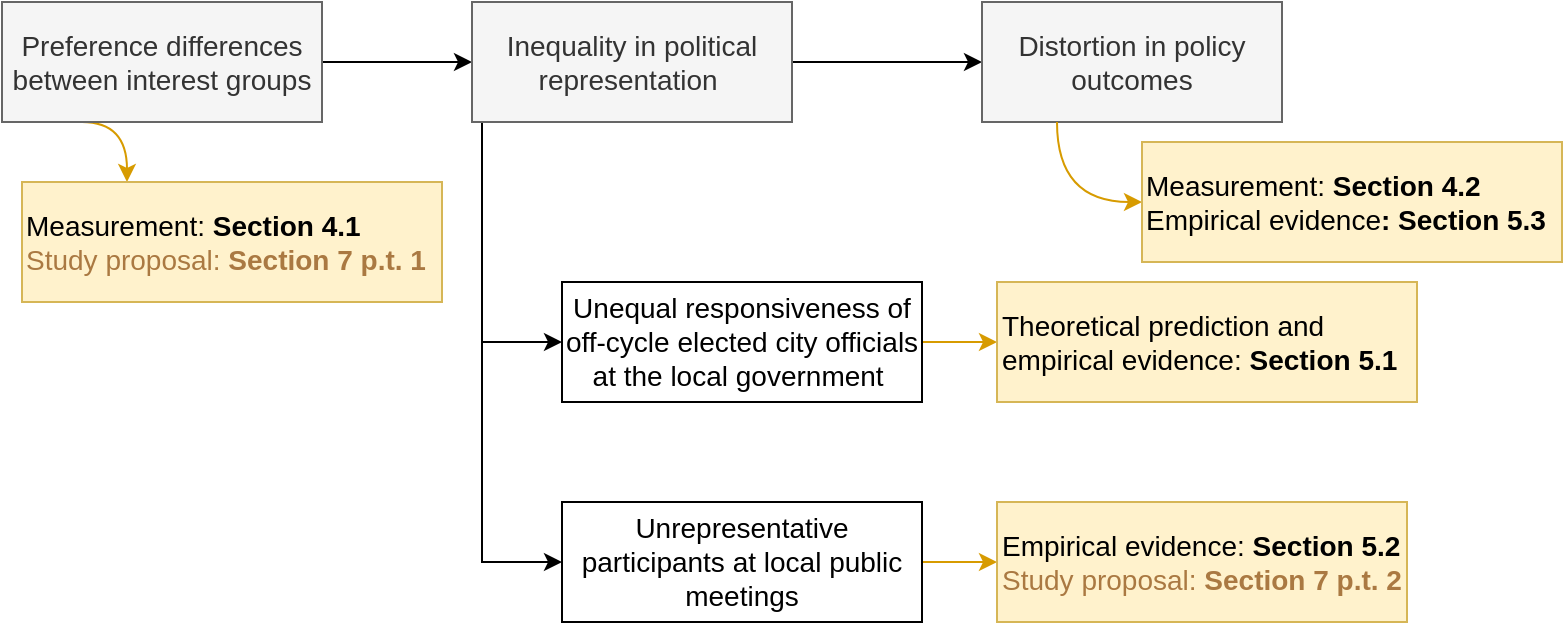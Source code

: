 <mxfile version="22.1.5" type="github">
  <diagram name="Page-1" id="rvGeT7zia2lHMvUj9c5C">
    <mxGraphModel dx="857" dy="570" grid="1" gridSize="10" guides="1" tooltips="1" connect="1" arrows="1" fold="1" page="1" pageScale="1" pageWidth="850" pageHeight="1100" math="0" shadow="0">
      <root>
        <mxCell id="0" />
        <mxCell id="1" parent="0" />
        <mxCell id="pW38bHKlfas4n67EDEkT-9" style="edgeStyle=orthogonalEdgeStyle;rounded=0;orthogonalLoop=1;jettySize=auto;html=1;exitX=1;exitY=0.5;exitDx=0;exitDy=0;entryX=0;entryY=0.5;entryDx=0;entryDy=0;" parent="1" source="pW38bHKlfas4n67EDEkT-1" target="pW38bHKlfas4n67EDEkT-2" edge="1">
          <mxGeometry relative="1" as="geometry" />
        </mxCell>
        <mxCell id="qui1lyOwTPO95bvUMO4C-3" style="edgeStyle=orthogonalEdgeStyle;orthogonalLoop=1;jettySize=auto;html=1;exitX=0.25;exitY=1;exitDx=0;exitDy=0;entryX=0.25;entryY=0;entryDx=0;entryDy=0;curved=1;strokeColor=#d79b00;fillColor=#ffe6cc;" edge="1" parent="1" source="pW38bHKlfas4n67EDEkT-1" target="qui1lyOwTPO95bvUMO4C-1">
          <mxGeometry relative="1" as="geometry" />
        </mxCell>
        <mxCell id="pW38bHKlfas4n67EDEkT-1" value="Preference differences between interest groups" style="text;html=1;align=center;verticalAlign=middle;whiteSpace=wrap;rounded=0;fillColor=#f5f5f5;fontColor=#333333;strokeColor=#666666;fontSize=14;" parent="1" vertex="1">
          <mxGeometry x="30" y="120" width="160" height="60" as="geometry" />
        </mxCell>
        <mxCell id="pW38bHKlfas4n67EDEkT-6" style="edgeStyle=orthogonalEdgeStyle;rounded=0;orthogonalLoop=1;jettySize=auto;html=1;exitX=0.25;exitY=1;exitDx=0;exitDy=0;entryX=0;entryY=0.5;entryDx=0;entryDy=0;" parent="1" source="pW38bHKlfas4n67EDEkT-2" target="pW38bHKlfas4n67EDEkT-5" edge="1">
          <mxGeometry relative="1" as="geometry">
            <Array as="points">
              <mxPoint x="270" y="180" />
              <mxPoint x="270" y="290" />
            </Array>
          </mxGeometry>
        </mxCell>
        <mxCell id="pW38bHKlfas4n67EDEkT-7" style="edgeStyle=orthogonalEdgeStyle;rounded=0;orthogonalLoop=1;jettySize=auto;html=1;exitX=0.25;exitY=1;exitDx=0;exitDy=0;entryX=0;entryY=0.5;entryDx=0;entryDy=0;" parent="1" source="pW38bHKlfas4n67EDEkT-2" target="pW38bHKlfas4n67EDEkT-8" edge="1">
          <mxGeometry relative="1" as="geometry">
            <mxPoint x="330" y="380" as="targetPoint" />
            <Array as="points">
              <mxPoint x="270" y="180" />
              <mxPoint x="270" y="400" />
            </Array>
          </mxGeometry>
        </mxCell>
        <mxCell id="pW38bHKlfas4n67EDEkT-10" style="edgeStyle=orthogonalEdgeStyle;rounded=0;orthogonalLoop=1;jettySize=auto;html=1;exitX=1;exitY=0.5;exitDx=0;exitDy=0;entryX=0;entryY=0.5;entryDx=0;entryDy=0;" parent="1" source="pW38bHKlfas4n67EDEkT-2" target="pW38bHKlfas4n67EDEkT-3" edge="1">
          <mxGeometry relative="1" as="geometry" />
        </mxCell>
        <mxCell id="pW38bHKlfas4n67EDEkT-2" value="Inequality in political representation&amp;nbsp;" style="text;html=1;align=center;verticalAlign=middle;whiteSpace=wrap;rounded=0;fillColor=#f5f5f5;fontColor=#333333;strokeColor=#666666;fontSize=14;" parent="1" vertex="1">
          <mxGeometry x="265" y="120" width="160" height="60" as="geometry" />
        </mxCell>
        <mxCell id="pW38bHKlfas4n67EDEkT-3" value="Distortion in policy outcomes" style="text;html=1;align=center;verticalAlign=middle;whiteSpace=wrap;rounded=0;fillColor=#f5f5f5;fontColor=#333333;strokeColor=#666666;fontSize=14;" parent="1" vertex="1">
          <mxGeometry x="520" y="120" width="150" height="60" as="geometry" />
        </mxCell>
        <mxCell id="qui1lyOwTPO95bvUMO4C-5" style="edgeStyle=orthogonalEdgeStyle;rounded=0;orthogonalLoop=1;jettySize=auto;html=1;exitX=1;exitY=0.5;exitDx=0;exitDy=0;entryX=0;entryY=0.5;entryDx=0;entryDy=0;strokeColor=#d79b00;fillColor=#ffe6cc;" edge="1" parent="1" source="pW38bHKlfas4n67EDEkT-5" target="qui1lyOwTPO95bvUMO4C-4">
          <mxGeometry relative="1" as="geometry" />
        </mxCell>
        <mxCell id="pW38bHKlfas4n67EDEkT-5" value="Unequal responsiveness of off-cycle elected city officials at the local government&amp;nbsp;" style="text;html=1;align=center;verticalAlign=middle;whiteSpace=wrap;rounded=0;fontSize=14;strokeColor=default;" parent="1" vertex="1">
          <mxGeometry x="310" y="260" width="180" height="60" as="geometry" />
        </mxCell>
        <mxCell id="qui1lyOwTPO95bvUMO4C-7" style="edgeStyle=orthogonalEdgeStyle;rounded=0;orthogonalLoop=1;jettySize=auto;html=1;exitX=1;exitY=0.5;exitDx=0;exitDy=0;entryX=0;entryY=0.5;entryDx=0;entryDy=0;strokeColor=#d79b00;fillColor=#ffe6cc;" edge="1" parent="1" source="pW38bHKlfas4n67EDEkT-8" target="qui1lyOwTPO95bvUMO4C-6">
          <mxGeometry relative="1" as="geometry" />
        </mxCell>
        <mxCell id="pW38bHKlfas4n67EDEkT-8" value="Unrepresentative participants at local public meetings" style="text;html=1;align=center;verticalAlign=middle;whiteSpace=wrap;rounded=0;fontSize=14;fillColor=none;strokeColor=default;" parent="1" vertex="1">
          <mxGeometry x="310" y="370" width="180" height="60" as="geometry" />
        </mxCell>
        <mxCell id="qui1lyOwTPO95bvUMO4C-1" value="Measurement: &lt;b&gt;Section 4.1&lt;/b&gt;&amp;nbsp;&lt;br&gt;&lt;font color=&quot;#aa7942&quot;&gt;Study proposal: &lt;b&gt;Section 7 p.t. 1&lt;/b&gt;&lt;/font&gt;" style="whiteSpace=wrap;html=1;fontSize=14;fillColor=#fff2cc;strokeColor=#d6b656;rounded=0;align=left;" vertex="1" parent="1">
          <mxGeometry x="40" y="210" width="210" height="60" as="geometry" />
        </mxCell>
        <mxCell id="qui1lyOwTPO95bvUMO4C-4" value="Theoretical prediction and empirical evidence: &lt;b&gt;Section 5.1&lt;/b&gt;" style="whiteSpace=wrap;html=1;fontSize=14;fillColor=#fff2cc;strokeColor=#d6b656;rounded=0;align=left;" vertex="1" parent="1">
          <mxGeometry x="527.5" y="260" width="210" height="60" as="geometry" />
        </mxCell>
        <mxCell id="qui1lyOwTPO95bvUMO4C-6" value="Empirical evidence: &lt;b&gt;Section 5.2&lt;/b&gt;&lt;br&gt;&lt;font color=&quot;#aa7942&quot;&gt;Study proposal: &lt;b&gt;Section 7 p.t. 2&lt;/b&gt;&lt;/font&gt;" style="whiteSpace=wrap;html=1;fontSize=14;fillColor=#fff2cc;strokeColor=#d6b656;rounded=0;align=left;" vertex="1" parent="1">
          <mxGeometry x="527.5" y="370" width="205" height="60" as="geometry" />
        </mxCell>
        <mxCell id="qui1lyOwTPO95bvUMO4C-9" style="edgeStyle=orthogonalEdgeStyle;orthogonalLoop=1;jettySize=auto;html=1;exitX=0.25;exitY=1;exitDx=0;exitDy=0;entryX=0;entryY=0.5;entryDx=0;entryDy=0;strokeColor=#d79b00;fillColor=#ffe6cc;curved=1;" edge="1" parent="1" target="qui1lyOwTPO95bvUMO4C-10" source="pW38bHKlfas4n67EDEkT-3">
          <mxGeometry relative="1" as="geometry">
            <mxPoint x="600" y="60" as="sourcePoint" />
          </mxGeometry>
        </mxCell>
        <mxCell id="qui1lyOwTPO95bvUMO4C-10" value="Measurement: &lt;b&gt;Section 4.2&lt;/b&gt;&lt;br&gt;Empirical evidence&lt;b&gt;: Section 5.3&lt;br&gt;&lt;/b&gt;" style="whiteSpace=wrap;html=1;fontSize=14;fillColor=#fff2cc;strokeColor=#d6b656;rounded=0;align=left;" vertex="1" parent="1">
          <mxGeometry x="600" y="190" width="210" height="60" as="geometry" />
        </mxCell>
      </root>
    </mxGraphModel>
  </diagram>
</mxfile>
